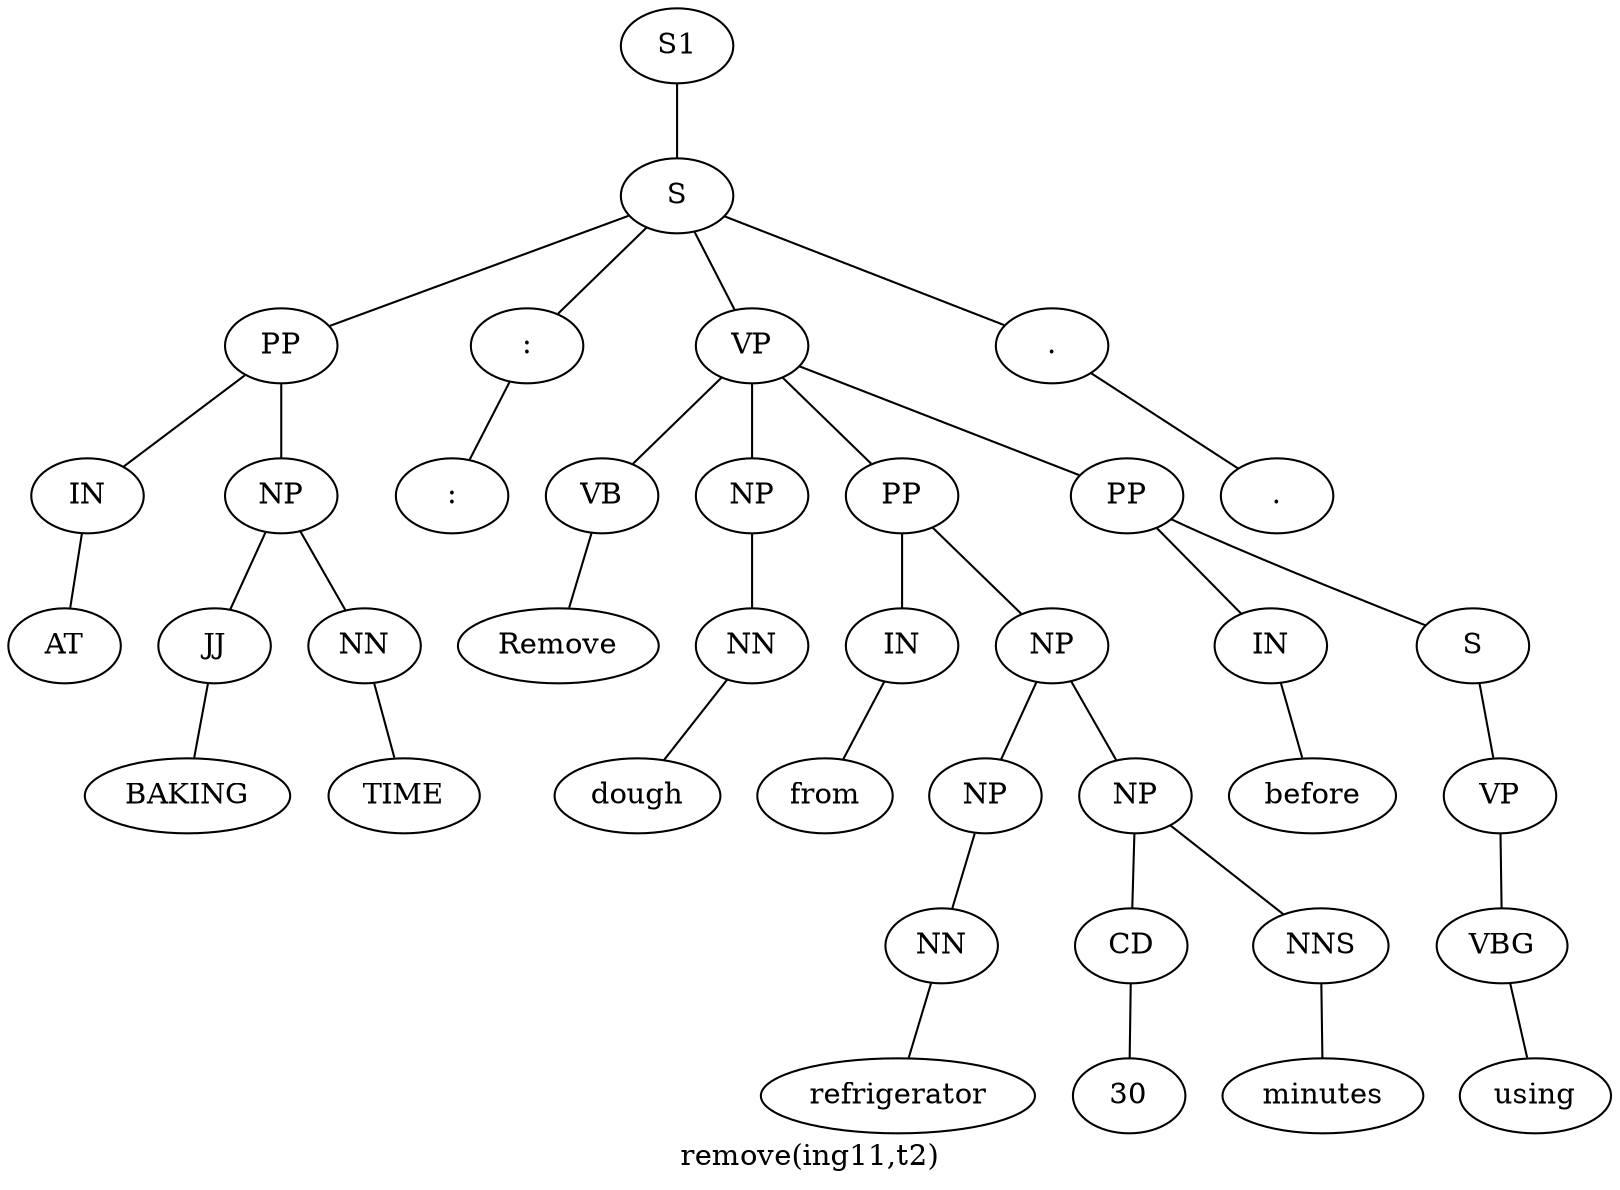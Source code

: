 graph SyntaxGraph {
	label = "remove(ing11,t2)";
	Node0 [label="S1"];
	Node1 [label="S"];
	Node2 [label="PP"];
	Node3 [label="IN"];
	Node4 [label="AT"];
	Node5 [label="NP"];
	Node6 [label="JJ"];
	Node7 [label="BAKING"];
	Node8 [label="NN"];
	Node9 [label="TIME"];
	Node10 [label=":"];
	Node11 [label=":"];
	Node12 [label="VP"];
	Node13 [label="VB"];
	Node14 [label="Remove"];
	Node15 [label="NP"];
	Node16 [label="NN"];
	Node17 [label="dough"];
	Node18 [label="PP"];
	Node19 [label="IN"];
	Node20 [label="from"];
	Node21 [label="NP"];
	Node22 [label="NP"];
	Node23 [label="NN"];
	Node24 [label="refrigerator"];
	Node25 [label="NP"];
	Node26 [label="CD"];
	Node27 [label="30"];
	Node28 [label="NNS"];
	Node29 [label="minutes"];
	Node30 [label="PP"];
	Node31 [label="IN"];
	Node32 [label="before"];
	Node33 [label="S"];
	Node34 [label="VP"];
	Node35 [label="VBG"];
	Node36 [label="using"];
	Node37 [label="."];
	Node38 [label="."];

	Node0 -- Node1;
	Node1 -- Node2;
	Node1 -- Node10;
	Node1 -- Node12;
	Node1 -- Node37;
	Node2 -- Node3;
	Node2 -- Node5;
	Node3 -- Node4;
	Node5 -- Node6;
	Node5 -- Node8;
	Node6 -- Node7;
	Node8 -- Node9;
	Node10 -- Node11;
	Node12 -- Node13;
	Node12 -- Node15;
	Node12 -- Node18;
	Node12 -- Node30;
	Node13 -- Node14;
	Node15 -- Node16;
	Node16 -- Node17;
	Node18 -- Node19;
	Node18 -- Node21;
	Node19 -- Node20;
	Node21 -- Node22;
	Node21 -- Node25;
	Node22 -- Node23;
	Node23 -- Node24;
	Node25 -- Node26;
	Node25 -- Node28;
	Node26 -- Node27;
	Node28 -- Node29;
	Node30 -- Node31;
	Node30 -- Node33;
	Node31 -- Node32;
	Node33 -- Node34;
	Node34 -- Node35;
	Node35 -- Node36;
	Node37 -- Node38;
}